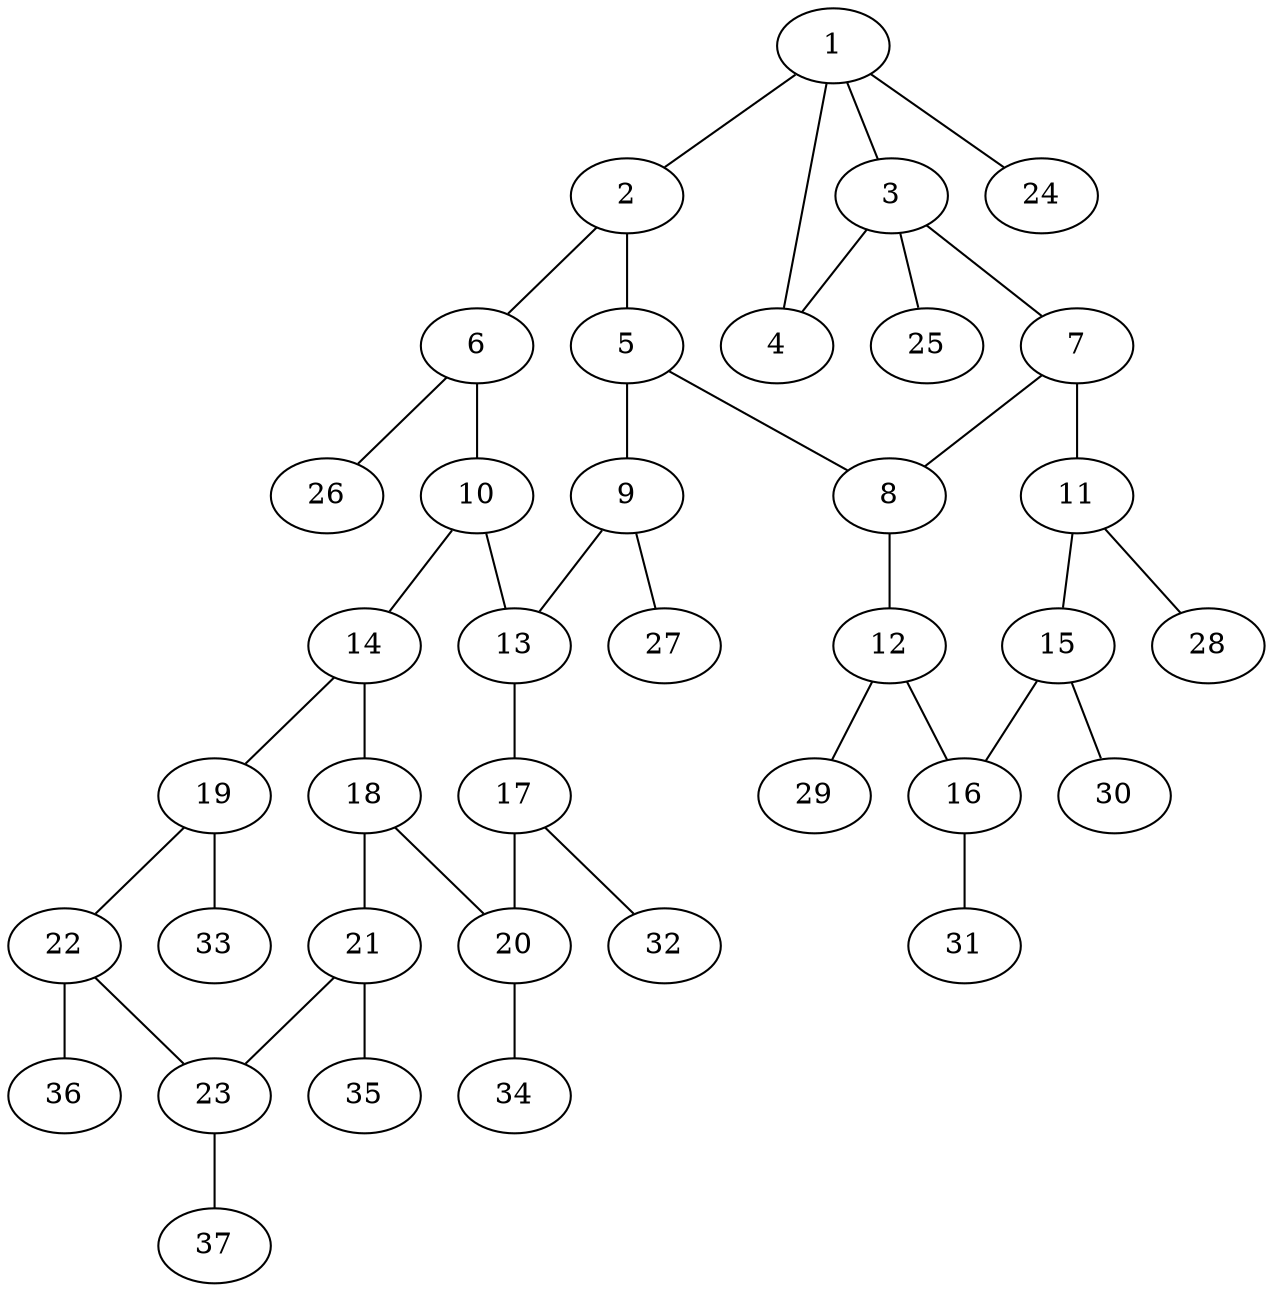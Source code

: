 graph molecule_1020 {
	1	 [chem=C];
	2	 [chem=C];
	1 -- 2	 [valence=1];
	3	 [chem=C];
	1 -- 3	 [valence=1];
	4	 [chem=O];
	1 -- 4	 [valence=1];
	24	 [chem=H];
	1 -- 24	 [valence=1];
	5	 [chem=C];
	2 -- 5	 [valence=2];
	6	 [chem=C];
	2 -- 6	 [valence=1];
	3 -- 4	 [valence=1];
	7	 [chem=C];
	3 -- 7	 [valence=1];
	25	 [chem=H];
	3 -- 25	 [valence=1];
	8	 [chem=C];
	5 -- 8	 [valence=1];
	9	 [chem=C];
	5 -- 9	 [valence=1];
	10	 [chem=C];
	6 -- 10	 [valence=2];
	26	 [chem=H];
	6 -- 26	 [valence=1];
	7 -- 8	 [valence=2];
	11	 [chem=C];
	7 -- 11	 [valence=1];
	12	 [chem=C];
	8 -- 12	 [valence=1];
	13	 [chem=C];
	9 -- 13	 [valence=2];
	27	 [chem=H];
	9 -- 27	 [valence=1];
	10 -- 13	 [valence=1];
	14	 [chem=C];
	10 -- 14	 [valence=1];
	15	 [chem=C];
	11 -- 15	 [valence=2];
	28	 [chem=H];
	11 -- 28	 [valence=1];
	16	 [chem=C];
	12 -- 16	 [valence=2];
	29	 [chem=H];
	12 -- 29	 [valence=1];
	17	 [chem=C];
	13 -- 17	 [valence=1];
	18	 [chem=C];
	14 -- 18	 [valence=2];
	19	 [chem=C];
	14 -- 19	 [valence=1];
	15 -- 16	 [valence=1];
	30	 [chem=H];
	15 -- 30	 [valence=1];
	31	 [chem=H];
	16 -- 31	 [valence=1];
	20	 [chem=C];
	17 -- 20	 [valence=2];
	32	 [chem=H];
	17 -- 32	 [valence=1];
	18 -- 20	 [valence=1];
	21	 [chem=C];
	18 -- 21	 [valence=1];
	22	 [chem=C];
	19 -- 22	 [valence=2];
	33	 [chem=H];
	19 -- 33	 [valence=1];
	34	 [chem=H];
	20 -- 34	 [valence=1];
	23	 [chem=C];
	21 -- 23	 [valence=2];
	35	 [chem=H];
	21 -- 35	 [valence=1];
	22 -- 23	 [valence=1];
	36	 [chem=H];
	22 -- 36	 [valence=1];
	37	 [chem=H];
	23 -- 37	 [valence=1];
}
